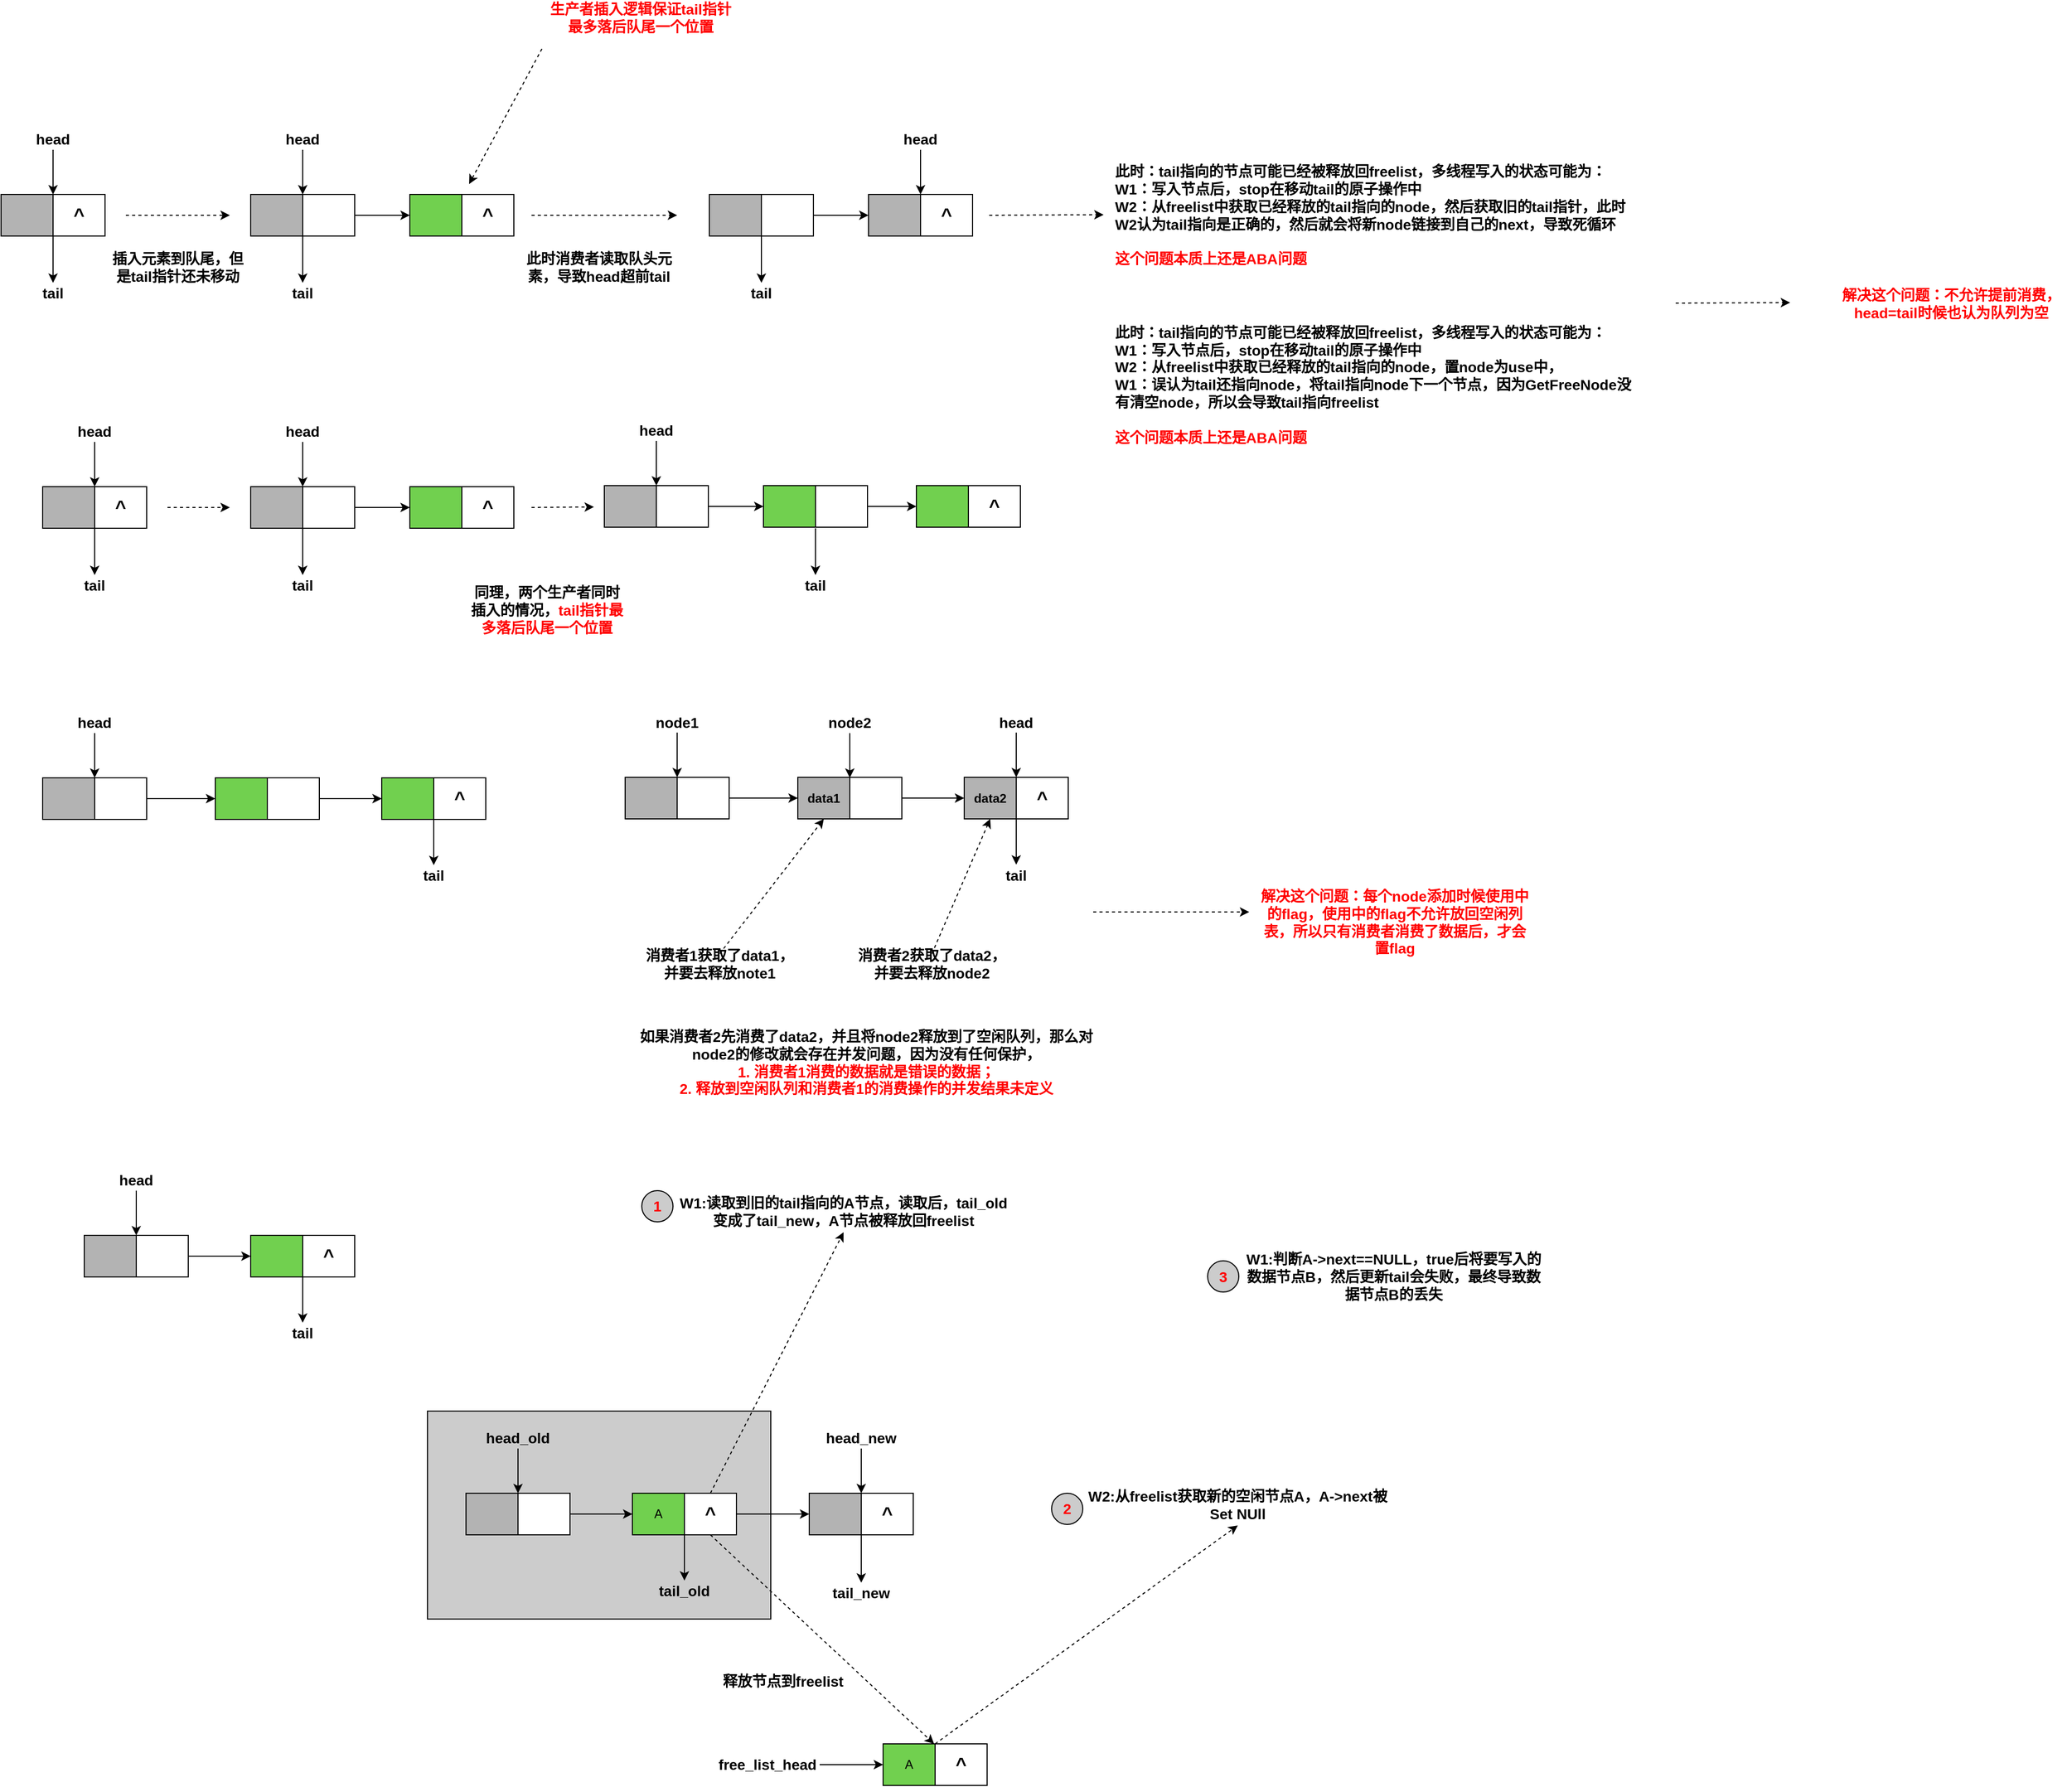 <mxfile version="14.1.1" type="github">
  <diagram id="2i-kSuf8YJ6PZaOD5piu" name="Page-1">
    <mxGraphModel dx="1186" dy="677" grid="1" gridSize="10" guides="1" tooltips="1" connect="1" arrows="1" fold="1" page="1" pageScale="1" pageWidth="827" pageHeight="1169" math="0" shadow="0">
      <root>
        <mxCell id="0" />
        <mxCell id="1" parent="0" />
        <mxCell id="8-dQ2X6_LbKBHd7kXa2N-51" value="" style="rounded=0;whiteSpace=wrap;html=1;fillColor=#CCCCCC;" vertex="1" parent="1">
          <mxGeometry x="530" y="1650" width="330" height="200" as="geometry" />
        </mxCell>
        <mxCell id="gaz1Uu5AwIauGs2SwcmH-5" value="" style="group" parent="1" vertex="1" connectable="0">
          <mxGeometry x="120" y="480" width="100" height="40" as="geometry" />
        </mxCell>
        <mxCell id="gaz1Uu5AwIauGs2SwcmH-3" value="" style="rounded=0;whiteSpace=wrap;html=1;fillColor=#B3B3B3;" parent="gaz1Uu5AwIauGs2SwcmH-5" vertex="1">
          <mxGeometry width="50" height="40" as="geometry" />
        </mxCell>
        <mxCell id="gaz1Uu5AwIauGs2SwcmH-4" value="&lt;b&gt;&lt;font style=&quot;font-size: 18px&quot;&gt;^&lt;/font&gt;&lt;/b&gt;" style="rounded=0;whiteSpace=wrap;html=1;" parent="gaz1Uu5AwIauGs2SwcmH-5" vertex="1">
          <mxGeometry x="50" width="50" height="40" as="geometry" />
        </mxCell>
        <mxCell id="gaz1Uu5AwIauGs2SwcmH-7" value="" style="endArrow=classic;html=1;entryX=0;entryY=0;entryDx=0;entryDy=0;" parent="1" source="gaz1Uu5AwIauGs2SwcmH-8" target="gaz1Uu5AwIauGs2SwcmH-4" edge="1">
          <mxGeometry width="50" height="50" relative="1" as="geometry">
            <mxPoint x="170" y="430" as="sourcePoint" />
            <mxPoint x="230" y="390" as="targetPoint" />
          </mxGeometry>
        </mxCell>
        <mxCell id="gaz1Uu5AwIauGs2SwcmH-8" value="&lt;font style=&quot;font-size: 14px&quot;&gt;&lt;b&gt;head&lt;/b&gt;&lt;/font&gt;" style="text;html=1;strokeColor=none;fillColor=none;align=center;verticalAlign=middle;whiteSpace=wrap;rounded=0;" parent="1" vertex="1">
          <mxGeometry x="150" y="417" width="40" height="20" as="geometry" />
        </mxCell>
        <mxCell id="gaz1Uu5AwIauGs2SwcmH-10" value="&lt;font style=&quot;font-size: 14px&quot;&gt;&lt;b&gt;tail&lt;/b&gt;&lt;/font&gt;" style="text;html=1;strokeColor=none;fillColor=none;align=center;verticalAlign=middle;whiteSpace=wrap;rounded=0;" parent="1" vertex="1">
          <mxGeometry x="150" y="565" width="40" height="20" as="geometry" />
        </mxCell>
        <mxCell id="gaz1Uu5AwIauGs2SwcmH-12" value="" style="endArrow=classic;html=1;exitX=1;exitY=1;exitDx=0;exitDy=0;entryX=0.5;entryY=0;entryDx=0;entryDy=0;" parent="1" source="gaz1Uu5AwIauGs2SwcmH-3" target="gaz1Uu5AwIauGs2SwcmH-10" edge="1">
          <mxGeometry width="50" height="50" relative="1" as="geometry">
            <mxPoint x="169.5" y="530" as="sourcePoint" />
            <mxPoint x="170" y="560" as="targetPoint" />
          </mxGeometry>
        </mxCell>
        <mxCell id="gaz1Uu5AwIauGs2SwcmH-13" value="" style="group" parent="1" vertex="1" connectable="0">
          <mxGeometry x="360" y="480" width="100" height="40" as="geometry" />
        </mxCell>
        <mxCell id="gaz1Uu5AwIauGs2SwcmH-14" value="" style="rounded=0;whiteSpace=wrap;html=1;fillColor=#B3B3B3;" parent="gaz1Uu5AwIauGs2SwcmH-13" vertex="1">
          <mxGeometry width="50" height="40" as="geometry" />
        </mxCell>
        <mxCell id="gaz1Uu5AwIauGs2SwcmH-15" value="" style="rounded=0;whiteSpace=wrap;html=1;" parent="gaz1Uu5AwIauGs2SwcmH-13" vertex="1">
          <mxGeometry x="50" width="50" height="40" as="geometry" />
        </mxCell>
        <mxCell id="gaz1Uu5AwIauGs2SwcmH-16" value="" style="endArrow=classic;html=1;entryX=0;entryY=0;entryDx=0;entryDy=0;" parent="1" source="gaz1Uu5AwIauGs2SwcmH-17" target="gaz1Uu5AwIauGs2SwcmH-15" edge="1">
          <mxGeometry width="50" height="50" relative="1" as="geometry">
            <mxPoint x="410" y="430" as="sourcePoint" />
            <mxPoint x="470" y="390" as="targetPoint" />
          </mxGeometry>
        </mxCell>
        <mxCell id="gaz1Uu5AwIauGs2SwcmH-17" value="&lt;font style=&quot;font-size: 14px&quot;&gt;&lt;b&gt;head&lt;/b&gt;&lt;/font&gt;" style="text;html=1;strokeColor=none;fillColor=none;align=center;verticalAlign=middle;whiteSpace=wrap;rounded=0;" parent="1" vertex="1">
          <mxGeometry x="390" y="417" width="40" height="20" as="geometry" />
        </mxCell>
        <mxCell id="gaz1Uu5AwIauGs2SwcmH-18" value="&lt;font style=&quot;font-size: 14px&quot;&gt;&lt;b&gt;tail&lt;/b&gt;&lt;/font&gt;" style="text;html=1;strokeColor=none;fillColor=none;align=center;verticalAlign=middle;whiteSpace=wrap;rounded=0;" parent="1" vertex="1">
          <mxGeometry x="390" y="565" width="40" height="20" as="geometry" />
        </mxCell>
        <mxCell id="gaz1Uu5AwIauGs2SwcmH-19" value="" style="endArrow=classic;html=1;exitX=1;exitY=1;exitDx=0;exitDy=0;entryX=0.5;entryY=0;entryDx=0;entryDy=0;" parent="1" source="gaz1Uu5AwIauGs2SwcmH-14" target="gaz1Uu5AwIauGs2SwcmH-18" edge="1">
          <mxGeometry width="50" height="50" relative="1" as="geometry">
            <mxPoint x="409.5" y="530" as="sourcePoint" />
            <mxPoint x="410" y="560" as="targetPoint" />
          </mxGeometry>
        </mxCell>
        <mxCell id="gaz1Uu5AwIauGs2SwcmH-20" value="" style="endArrow=classic;html=1;entryX=0;entryY=0.5;entryDx=0;entryDy=0;" parent="1" source="gaz1Uu5AwIauGs2SwcmH-15" target="gaz1Uu5AwIauGs2SwcmH-22" edge="1">
          <mxGeometry width="50" height="50" relative="1" as="geometry">
            <mxPoint x="530" y="527" as="sourcePoint" />
            <mxPoint x="510" y="500" as="targetPoint" />
          </mxGeometry>
        </mxCell>
        <mxCell id="gaz1Uu5AwIauGs2SwcmH-25" value="" style="group" parent="1" vertex="1" connectable="0">
          <mxGeometry x="513" y="480" width="100" height="40" as="geometry" />
        </mxCell>
        <mxCell id="gaz1Uu5AwIauGs2SwcmH-22" value="" style="rounded=0;whiteSpace=wrap;html=1;fillColor=#71D04F;" parent="gaz1Uu5AwIauGs2SwcmH-25" vertex="1">
          <mxGeometry width="50" height="40" as="geometry" />
        </mxCell>
        <mxCell id="gaz1Uu5AwIauGs2SwcmH-23" value="&lt;b&gt;&lt;font style=&quot;font-size: 18px&quot;&gt;^&lt;/font&gt;&lt;/b&gt;" style="rounded=0;whiteSpace=wrap;html=1;" parent="gaz1Uu5AwIauGs2SwcmH-25" vertex="1">
          <mxGeometry x="50" width="50" height="40" as="geometry" />
        </mxCell>
        <mxCell id="gaz1Uu5AwIauGs2SwcmH-26" value="" style="group" parent="1" vertex="1" connectable="0">
          <mxGeometry x="801" y="480" width="100" height="40" as="geometry" />
        </mxCell>
        <mxCell id="gaz1Uu5AwIauGs2SwcmH-27" value="" style="rounded=0;whiteSpace=wrap;html=1;fillColor=#B3B3B3;" parent="gaz1Uu5AwIauGs2SwcmH-26" vertex="1">
          <mxGeometry width="50" height="40" as="geometry" />
        </mxCell>
        <mxCell id="gaz1Uu5AwIauGs2SwcmH-28" value="" style="rounded=0;whiteSpace=wrap;html=1;" parent="gaz1Uu5AwIauGs2SwcmH-26" vertex="1">
          <mxGeometry x="50" width="50" height="40" as="geometry" />
        </mxCell>
        <mxCell id="gaz1Uu5AwIauGs2SwcmH-29" value="" style="endArrow=classic;html=1;entryX=1;entryY=0;entryDx=0;entryDy=0;" parent="1" source="gaz1Uu5AwIauGs2SwcmH-30" target="gaz1Uu5AwIauGs2SwcmH-35" edge="1">
          <mxGeometry width="50" height="50" relative="1" as="geometry">
            <mxPoint x="1004" y="430" as="sourcePoint" />
            <mxPoint x="1004" y="480" as="targetPoint" />
          </mxGeometry>
        </mxCell>
        <mxCell id="gaz1Uu5AwIauGs2SwcmH-30" value="&lt;font style=&quot;font-size: 14px&quot;&gt;&lt;b&gt;head&lt;/b&gt;&lt;/font&gt;" style="text;html=1;strokeColor=none;fillColor=none;align=center;verticalAlign=middle;whiteSpace=wrap;rounded=0;" parent="1" vertex="1">
          <mxGeometry x="984" y="417" width="40" height="20" as="geometry" />
        </mxCell>
        <mxCell id="gaz1Uu5AwIauGs2SwcmH-31" value="&lt;font style=&quot;font-size: 14px&quot;&gt;&lt;b&gt;tail&lt;/b&gt;&lt;/font&gt;" style="text;html=1;strokeColor=none;fillColor=none;align=center;verticalAlign=middle;whiteSpace=wrap;rounded=0;" parent="1" vertex="1">
          <mxGeometry x="831" y="565" width="40" height="20" as="geometry" />
        </mxCell>
        <mxCell id="gaz1Uu5AwIauGs2SwcmH-32" value="" style="endArrow=classic;html=1;exitX=1;exitY=1;exitDx=0;exitDy=0;entryX=0.5;entryY=0;entryDx=0;entryDy=0;" parent="1" source="gaz1Uu5AwIauGs2SwcmH-27" target="gaz1Uu5AwIauGs2SwcmH-31" edge="1">
          <mxGeometry width="50" height="50" relative="1" as="geometry">
            <mxPoint x="850.5" y="530" as="sourcePoint" />
            <mxPoint x="851" y="560" as="targetPoint" />
          </mxGeometry>
        </mxCell>
        <mxCell id="gaz1Uu5AwIauGs2SwcmH-33" value="" style="endArrow=classic;html=1;entryX=0;entryY=0.5;entryDx=0;entryDy=0;" parent="1" source="gaz1Uu5AwIauGs2SwcmH-28" target="gaz1Uu5AwIauGs2SwcmH-35" edge="1">
          <mxGeometry width="50" height="50" relative="1" as="geometry">
            <mxPoint x="971" y="527" as="sourcePoint" />
            <mxPoint x="951" y="500" as="targetPoint" />
          </mxGeometry>
        </mxCell>
        <mxCell id="gaz1Uu5AwIauGs2SwcmH-37" value="" style="group" parent="1" vertex="1" connectable="0">
          <mxGeometry x="954" y="480" width="100" height="40" as="geometry" />
        </mxCell>
        <mxCell id="gaz1Uu5AwIauGs2SwcmH-35" value="" style="rounded=0;whiteSpace=wrap;html=1;fillColor=#B3B3B3;" parent="gaz1Uu5AwIauGs2SwcmH-37" vertex="1">
          <mxGeometry width="50" height="40" as="geometry" />
        </mxCell>
        <mxCell id="gaz1Uu5AwIauGs2SwcmH-36" value="&lt;b&gt;&lt;font style=&quot;font-size: 18px&quot;&gt;^&lt;/font&gt;&lt;/b&gt;" style="rounded=0;whiteSpace=wrap;html=1;" parent="gaz1Uu5AwIauGs2SwcmH-37" vertex="1">
          <mxGeometry x="50" width="50" height="40" as="geometry" />
        </mxCell>
        <mxCell id="gaz1Uu5AwIauGs2SwcmH-45" value="" style="endArrow=classic;html=1;dashed=1;" parent="1" edge="1">
          <mxGeometry width="50" height="50" relative="1" as="geometry">
            <mxPoint x="240" y="500" as="sourcePoint" />
            <mxPoint x="340" y="500" as="targetPoint" />
          </mxGeometry>
        </mxCell>
        <mxCell id="gaz1Uu5AwIauGs2SwcmH-46" value="" style="endArrow=classic;html=1;dashed=1;" parent="1" edge="1">
          <mxGeometry width="50" height="50" relative="1" as="geometry">
            <mxPoint x="630" y="500" as="sourcePoint" />
            <mxPoint x="770" y="500" as="targetPoint" />
          </mxGeometry>
        </mxCell>
        <mxCell id="gaz1Uu5AwIauGs2SwcmH-47" value="" style="endArrow=classic;html=1;dashed=1;" parent="1" edge="1">
          <mxGeometry width="50" height="50" relative="1" as="geometry">
            <mxPoint x="1070" y="500" as="sourcePoint" />
            <mxPoint x="1180" y="499.5" as="targetPoint" />
          </mxGeometry>
        </mxCell>
        <mxCell id="gaz1Uu5AwIauGs2SwcmH-48" value="" style="group" parent="1" vertex="1" connectable="0">
          <mxGeometry x="160" y="761" width="100" height="40" as="geometry" />
        </mxCell>
        <mxCell id="gaz1Uu5AwIauGs2SwcmH-49" value="" style="rounded=0;whiteSpace=wrap;html=1;fillColor=#B3B3B3;" parent="gaz1Uu5AwIauGs2SwcmH-48" vertex="1">
          <mxGeometry width="50" height="40" as="geometry" />
        </mxCell>
        <mxCell id="gaz1Uu5AwIauGs2SwcmH-50" value="&lt;b&gt;&lt;font style=&quot;font-size: 18px&quot;&gt;^&lt;/font&gt;&lt;/b&gt;" style="rounded=0;whiteSpace=wrap;html=1;" parent="gaz1Uu5AwIauGs2SwcmH-48" vertex="1">
          <mxGeometry x="50" width="50" height="40" as="geometry" />
        </mxCell>
        <mxCell id="gaz1Uu5AwIauGs2SwcmH-51" value="" style="endArrow=classic;html=1;entryX=0;entryY=0;entryDx=0;entryDy=0;" parent="1" source="gaz1Uu5AwIauGs2SwcmH-52" target="gaz1Uu5AwIauGs2SwcmH-50" edge="1">
          <mxGeometry width="50" height="50" relative="1" as="geometry">
            <mxPoint x="210" y="711" as="sourcePoint" />
            <mxPoint x="270" y="671" as="targetPoint" />
          </mxGeometry>
        </mxCell>
        <mxCell id="gaz1Uu5AwIauGs2SwcmH-52" value="&lt;font style=&quot;font-size: 14px&quot;&gt;&lt;b&gt;head&lt;/b&gt;&lt;/font&gt;" style="text;html=1;strokeColor=none;fillColor=none;align=center;verticalAlign=middle;whiteSpace=wrap;rounded=0;" parent="1" vertex="1">
          <mxGeometry x="190" y="698" width="40" height="20" as="geometry" />
        </mxCell>
        <mxCell id="gaz1Uu5AwIauGs2SwcmH-53" value="&lt;font style=&quot;font-size: 14px&quot;&gt;&lt;b&gt;tail&lt;/b&gt;&lt;/font&gt;" style="text;html=1;strokeColor=none;fillColor=none;align=center;verticalAlign=middle;whiteSpace=wrap;rounded=0;" parent="1" vertex="1">
          <mxGeometry x="190" y="846" width="40" height="20" as="geometry" />
        </mxCell>
        <mxCell id="gaz1Uu5AwIauGs2SwcmH-54" value="" style="endArrow=classic;html=1;exitX=1;exitY=1;exitDx=0;exitDy=0;entryX=0.5;entryY=0;entryDx=0;entryDy=0;" parent="1" source="gaz1Uu5AwIauGs2SwcmH-49" target="gaz1Uu5AwIauGs2SwcmH-53" edge="1">
          <mxGeometry width="50" height="50" relative="1" as="geometry">
            <mxPoint x="209.5" y="811" as="sourcePoint" />
            <mxPoint x="210" y="841" as="targetPoint" />
          </mxGeometry>
        </mxCell>
        <mxCell id="gaz1Uu5AwIauGs2SwcmH-55" value="" style="group" parent="1" vertex="1" connectable="0">
          <mxGeometry x="360" y="761" width="100" height="40" as="geometry" />
        </mxCell>
        <mxCell id="gaz1Uu5AwIauGs2SwcmH-56" value="" style="rounded=0;whiteSpace=wrap;html=1;fillColor=#B3B3B3;" parent="gaz1Uu5AwIauGs2SwcmH-55" vertex="1">
          <mxGeometry width="50" height="40" as="geometry" />
        </mxCell>
        <mxCell id="gaz1Uu5AwIauGs2SwcmH-57" value="" style="rounded=0;whiteSpace=wrap;html=1;" parent="gaz1Uu5AwIauGs2SwcmH-55" vertex="1">
          <mxGeometry x="50" width="50" height="40" as="geometry" />
        </mxCell>
        <mxCell id="gaz1Uu5AwIauGs2SwcmH-58" value="" style="endArrow=classic;html=1;entryX=0;entryY=0;entryDx=0;entryDy=0;" parent="1" source="gaz1Uu5AwIauGs2SwcmH-59" target="gaz1Uu5AwIauGs2SwcmH-57" edge="1">
          <mxGeometry width="50" height="50" relative="1" as="geometry">
            <mxPoint x="410" y="711" as="sourcePoint" />
            <mxPoint x="470" y="671" as="targetPoint" />
          </mxGeometry>
        </mxCell>
        <mxCell id="gaz1Uu5AwIauGs2SwcmH-59" value="&lt;font style=&quot;font-size: 14px&quot;&gt;&lt;b&gt;head&lt;/b&gt;&lt;/font&gt;" style="text;html=1;strokeColor=none;fillColor=none;align=center;verticalAlign=middle;whiteSpace=wrap;rounded=0;" parent="1" vertex="1">
          <mxGeometry x="390" y="698" width="40" height="20" as="geometry" />
        </mxCell>
        <mxCell id="gaz1Uu5AwIauGs2SwcmH-60" value="&lt;font style=&quot;font-size: 14px&quot;&gt;&lt;b&gt;tail&lt;/b&gt;&lt;/font&gt;" style="text;html=1;strokeColor=none;fillColor=none;align=center;verticalAlign=middle;whiteSpace=wrap;rounded=0;" parent="1" vertex="1">
          <mxGeometry x="390" y="846" width="40" height="20" as="geometry" />
        </mxCell>
        <mxCell id="gaz1Uu5AwIauGs2SwcmH-61" value="" style="endArrow=classic;html=1;exitX=1;exitY=1;exitDx=0;exitDy=0;entryX=0.5;entryY=0;entryDx=0;entryDy=0;" parent="1" source="gaz1Uu5AwIauGs2SwcmH-56" target="gaz1Uu5AwIauGs2SwcmH-60" edge="1">
          <mxGeometry width="50" height="50" relative="1" as="geometry">
            <mxPoint x="409.5" y="811" as="sourcePoint" />
            <mxPoint x="410" y="841" as="targetPoint" />
          </mxGeometry>
        </mxCell>
        <mxCell id="gaz1Uu5AwIauGs2SwcmH-62" value="" style="endArrow=classic;html=1;entryX=0;entryY=0.5;entryDx=0;entryDy=0;" parent="1" source="gaz1Uu5AwIauGs2SwcmH-57" target="gaz1Uu5AwIauGs2SwcmH-64" edge="1">
          <mxGeometry width="50" height="50" relative="1" as="geometry">
            <mxPoint x="530" y="808" as="sourcePoint" />
            <mxPoint x="510" y="781" as="targetPoint" />
          </mxGeometry>
        </mxCell>
        <mxCell id="gaz1Uu5AwIauGs2SwcmH-63" value="" style="group" parent="1" vertex="1" connectable="0">
          <mxGeometry x="513" y="761" width="100" height="40" as="geometry" />
        </mxCell>
        <mxCell id="gaz1Uu5AwIauGs2SwcmH-64" value="" style="rounded=0;whiteSpace=wrap;html=1;fillColor=#71D04F;" parent="gaz1Uu5AwIauGs2SwcmH-63" vertex="1">
          <mxGeometry width="50" height="40" as="geometry" />
        </mxCell>
        <mxCell id="gaz1Uu5AwIauGs2SwcmH-65" value="&lt;b&gt;&lt;font style=&quot;font-size: 18px&quot;&gt;^&lt;/font&gt;&lt;/b&gt;" style="rounded=0;whiteSpace=wrap;html=1;" parent="gaz1Uu5AwIauGs2SwcmH-63" vertex="1">
          <mxGeometry x="50" width="50" height="40" as="geometry" />
        </mxCell>
        <mxCell id="gaz1Uu5AwIauGs2SwcmH-84" value="" style="endArrow=classic;html=1;dashed=1;" parent="1" edge="1">
          <mxGeometry width="50" height="50" relative="1" as="geometry">
            <mxPoint x="280" y="781" as="sourcePoint" />
            <mxPoint x="340" y="781" as="targetPoint" />
          </mxGeometry>
        </mxCell>
        <mxCell id="gaz1Uu5AwIauGs2SwcmH-85" value="" style="endArrow=classic;html=1;dashed=1;" parent="1" edge="1">
          <mxGeometry width="50" height="50" relative="1" as="geometry">
            <mxPoint x="630" y="781" as="sourcePoint" />
            <mxPoint x="690" y="780.5" as="targetPoint" />
          </mxGeometry>
        </mxCell>
        <mxCell id="gaz1Uu5AwIauGs2SwcmH-87" value="" style="group" parent="1" vertex="1" connectable="0">
          <mxGeometry x="700" y="760" width="100" height="40" as="geometry" />
        </mxCell>
        <mxCell id="gaz1Uu5AwIauGs2SwcmH-88" value="" style="rounded=0;whiteSpace=wrap;html=1;fillColor=#B3B3B3;" parent="gaz1Uu5AwIauGs2SwcmH-87" vertex="1">
          <mxGeometry width="50" height="40" as="geometry" />
        </mxCell>
        <mxCell id="gaz1Uu5AwIauGs2SwcmH-89" value="" style="rounded=0;whiteSpace=wrap;html=1;" parent="gaz1Uu5AwIauGs2SwcmH-87" vertex="1">
          <mxGeometry x="50" width="50" height="40" as="geometry" />
        </mxCell>
        <mxCell id="gaz1Uu5AwIauGs2SwcmH-90" value="" style="endArrow=classic;html=1;entryX=0;entryY=0;entryDx=0;entryDy=0;" parent="1" source="gaz1Uu5AwIauGs2SwcmH-91" target="gaz1Uu5AwIauGs2SwcmH-89" edge="1">
          <mxGeometry width="50" height="50" relative="1" as="geometry">
            <mxPoint x="750" y="710" as="sourcePoint" />
            <mxPoint x="810" y="670" as="targetPoint" />
          </mxGeometry>
        </mxCell>
        <mxCell id="gaz1Uu5AwIauGs2SwcmH-91" value="&lt;font style=&quot;font-size: 14px&quot;&gt;&lt;b&gt;head&lt;/b&gt;&lt;/font&gt;" style="text;html=1;strokeColor=none;fillColor=none;align=center;verticalAlign=middle;whiteSpace=wrap;rounded=0;" parent="1" vertex="1">
          <mxGeometry x="730" y="697" width="40" height="20" as="geometry" />
        </mxCell>
        <mxCell id="gaz1Uu5AwIauGs2SwcmH-92" value="&lt;font style=&quot;font-size: 14px&quot;&gt;&lt;b&gt;tail&lt;/b&gt;&lt;/font&gt;" style="text;html=1;strokeColor=none;fillColor=none;align=center;verticalAlign=middle;whiteSpace=wrap;rounded=0;" parent="1" vertex="1">
          <mxGeometry x="883" y="846" width="40" height="20" as="geometry" />
        </mxCell>
        <mxCell id="gaz1Uu5AwIauGs2SwcmH-93" value="" style="endArrow=classic;html=1;exitX=1;exitY=1;exitDx=0;exitDy=0;entryX=0.5;entryY=0;entryDx=0;entryDy=0;" parent="1" target="gaz1Uu5AwIauGs2SwcmH-92" edge="1">
          <mxGeometry width="50" height="50" relative="1" as="geometry">
            <mxPoint x="903" y="801" as="sourcePoint" />
            <mxPoint x="903" y="841" as="targetPoint" />
          </mxGeometry>
        </mxCell>
        <mxCell id="gaz1Uu5AwIauGs2SwcmH-94" value="" style="endArrow=classic;html=1;entryX=0;entryY=0.5;entryDx=0;entryDy=0;" parent="1" source="gaz1Uu5AwIauGs2SwcmH-89" target="gaz1Uu5AwIauGs2SwcmH-96" edge="1">
          <mxGeometry width="50" height="50" relative="1" as="geometry">
            <mxPoint x="870" y="807" as="sourcePoint" />
            <mxPoint x="850" y="780" as="targetPoint" />
          </mxGeometry>
        </mxCell>
        <mxCell id="gaz1Uu5AwIauGs2SwcmH-95" value="" style="group" parent="1" vertex="1" connectable="0">
          <mxGeometry x="853" y="760" width="100" height="40" as="geometry" />
        </mxCell>
        <mxCell id="gaz1Uu5AwIauGs2SwcmH-96" value="" style="rounded=0;whiteSpace=wrap;html=1;fillColor=#71D04F;" parent="gaz1Uu5AwIauGs2SwcmH-95" vertex="1">
          <mxGeometry width="50" height="40" as="geometry" />
        </mxCell>
        <mxCell id="gaz1Uu5AwIauGs2SwcmH-97" value="" style="rounded=0;whiteSpace=wrap;html=1;" parent="gaz1Uu5AwIauGs2SwcmH-95" vertex="1">
          <mxGeometry x="50" width="50" height="40" as="geometry" />
        </mxCell>
        <mxCell id="gaz1Uu5AwIauGs2SwcmH-98" value="" style="group" parent="1" vertex="1" connectable="0">
          <mxGeometry x="1000" y="760" width="100" height="40" as="geometry" />
        </mxCell>
        <mxCell id="gaz1Uu5AwIauGs2SwcmH-99" value="" style="rounded=0;whiteSpace=wrap;html=1;fillColor=#71D04F;" parent="gaz1Uu5AwIauGs2SwcmH-98" vertex="1">
          <mxGeometry width="50" height="40" as="geometry" />
        </mxCell>
        <mxCell id="gaz1Uu5AwIauGs2SwcmH-100" value="&lt;b&gt;&lt;font style=&quot;font-size: 18px&quot;&gt;^&lt;/font&gt;&lt;/b&gt;" style="rounded=0;whiteSpace=wrap;html=1;" parent="gaz1Uu5AwIauGs2SwcmH-98" vertex="1">
          <mxGeometry x="50" width="50" height="40" as="geometry" />
        </mxCell>
        <mxCell id="gaz1Uu5AwIauGs2SwcmH-101" value="" style="endArrow=classic;html=1;entryX=0;entryY=0.5;entryDx=0;entryDy=0;exitX=1;exitY=0.5;exitDx=0;exitDy=0;" parent="1" source="gaz1Uu5AwIauGs2SwcmH-97" target="gaz1Uu5AwIauGs2SwcmH-99" edge="1">
          <mxGeometry width="50" height="50" relative="1" as="geometry">
            <mxPoint x="970" y="830" as="sourcePoint" />
            <mxPoint x="1023" y="830" as="targetPoint" />
          </mxGeometry>
        </mxCell>
        <mxCell id="gaz1Uu5AwIauGs2SwcmH-102" value="&lt;font style=&quot;font-size: 14px&quot;&gt;&lt;b&gt;插入元素到队尾，但是tail指针还未移动&lt;/b&gt;&lt;/font&gt;" style="text;html=1;strokeColor=none;fillColor=none;align=center;verticalAlign=middle;whiteSpace=wrap;rounded=0;" parent="1" vertex="1">
          <mxGeometry x="220" y="540" width="140" height="20" as="geometry" />
        </mxCell>
        <mxCell id="gaz1Uu5AwIauGs2SwcmH-103" value="&lt;font style=&quot;font-size: 14px&quot;&gt;&lt;b&gt;此时消费者读取队头元素，导致head超前tail&lt;/b&gt;&lt;/font&gt;" style="text;html=1;strokeColor=none;fillColor=none;align=center;verticalAlign=middle;whiteSpace=wrap;rounded=0;" parent="1" vertex="1">
          <mxGeometry x="620" y="540" width="150" height="20" as="geometry" />
        </mxCell>
        <mxCell id="gaz1Uu5AwIauGs2SwcmH-105" value="" style="endArrow=classic;html=1;dashed=1;" parent="1" edge="1">
          <mxGeometry width="50" height="50" relative="1" as="geometry">
            <mxPoint x="640" y="340" as="sourcePoint" />
            <mxPoint x="570" y="470" as="targetPoint" />
          </mxGeometry>
        </mxCell>
        <mxCell id="gaz1Uu5AwIauGs2SwcmH-106" value="&lt;font style=&quot;font-size: 14px&quot; color=&quot;#ff0000&quot;&gt;&lt;b&gt;生产者插入逻辑保证tail指针最多落后队尾一个位置&lt;/b&gt;&lt;/font&gt;" style="text;html=1;strokeColor=none;fillColor=none;align=center;verticalAlign=middle;whiteSpace=wrap;rounded=0;" parent="1" vertex="1">
          <mxGeometry x="640" y="300" width="190" height="20" as="geometry" />
        </mxCell>
        <mxCell id="gaz1Uu5AwIauGs2SwcmH-107" value="&lt;span style=&quot;font-size: 14px&quot;&gt;&lt;b&gt;同理，两个生产者同时插入的情况，&lt;/b&gt;&lt;/span&gt;&lt;b style=&quot;color: rgb(255 , 0 , 0) ; font-size: 14px&quot;&gt;tail指针最多落后队尾一个位置&lt;/b&gt;" style="text;html=1;strokeColor=none;fillColor=none;align=center;verticalAlign=middle;whiteSpace=wrap;rounded=0;" parent="1" vertex="1">
          <mxGeometry x="570" y="870" width="150" height="20" as="geometry" />
        </mxCell>
        <mxCell id="gaz1Uu5AwIauGs2SwcmH-111" value="" style="endArrow=classic;html=1;entryX=1;entryY=0;entryDx=0;entryDy=0;" parent="1" source="gaz1Uu5AwIauGs2SwcmH-112" target="gaz1Uu5AwIauGs2SwcmH-117" edge="1">
          <mxGeometry width="50" height="50" relative="1" as="geometry">
            <mxPoint x="210" y="991" as="sourcePoint" />
            <mxPoint x="210" y="1041" as="targetPoint" />
          </mxGeometry>
        </mxCell>
        <mxCell id="gaz1Uu5AwIauGs2SwcmH-112" value="&lt;font style=&quot;font-size: 14px&quot;&gt;&lt;b&gt;head&lt;/b&gt;&lt;/font&gt;" style="text;html=1;strokeColor=none;fillColor=none;align=center;verticalAlign=middle;whiteSpace=wrap;rounded=0;" parent="1" vertex="1">
          <mxGeometry x="190" y="978" width="40" height="20" as="geometry" />
        </mxCell>
        <mxCell id="gaz1Uu5AwIauGs2SwcmH-113" value="&lt;font style=&quot;font-size: 14px&quot;&gt;&lt;b&gt;tail&lt;/b&gt;&lt;/font&gt;" style="text;html=1;strokeColor=none;fillColor=none;align=center;verticalAlign=middle;whiteSpace=wrap;rounded=0;" parent="1" vertex="1">
          <mxGeometry x="516" y="1125" width="40" height="20" as="geometry" />
        </mxCell>
        <mxCell id="gaz1Uu5AwIauGs2SwcmH-114" value="" style="endArrow=classic;html=1;exitX=0;exitY=1;exitDx=0;exitDy=0;entryX=0.5;entryY=0;entryDx=0;entryDy=0;" parent="1" source="gaz1Uu5AwIauGs2SwcmH-121" target="gaz1Uu5AwIauGs2SwcmH-113" edge="1">
          <mxGeometry width="50" height="50" relative="1" as="geometry">
            <mxPoint x="536" y="1080" as="sourcePoint" />
            <mxPoint x="536" y="1120" as="targetPoint" />
          </mxGeometry>
        </mxCell>
        <mxCell id="gaz1Uu5AwIauGs2SwcmH-116" value="" style="group" parent="1" vertex="1" connectable="0">
          <mxGeometry x="160" y="1041" width="100" height="40" as="geometry" />
        </mxCell>
        <mxCell id="gaz1Uu5AwIauGs2SwcmH-117" value="" style="rounded=0;whiteSpace=wrap;html=1;fillColor=#B3B3B3;" parent="gaz1Uu5AwIauGs2SwcmH-116" vertex="1">
          <mxGeometry width="50" height="40" as="geometry" />
        </mxCell>
        <mxCell id="gaz1Uu5AwIauGs2SwcmH-118" value="" style="rounded=0;whiteSpace=wrap;html=1;" parent="gaz1Uu5AwIauGs2SwcmH-116" vertex="1">
          <mxGeometry x="50" width="50" height="40" as="geometry" />
        </mxCell>
        <mxCell id="gaz1Uu5AwIauGs2SwcmH-119" value="" style="group" parent="1" vertex="1" connectable="0">
          <mxGeometry x="486" y="1041" width="100" height="40" as="geometry" />
        </mxCell>
        <mxCell id="gaz1Uu5AwIauGs2SwcmH-120" value="" style="rounded=0;whiteSpace=wrap;html=1;fillColor=#71D04F;" parent="gaz1Uu5AwIauGs2SwcmH-119" vertex="1">
          <mxGeometry width="50" height="40" as="geometry" />
        </mxCell>
        <mxCell id="gaz1Uu5AwIauGs2SwcmH-121" value="&lt;b&gt;&lt;font style=&quot;font-size: 18px&quot;&gt;^&lt;/font&gt;&lt;/b&gt;" style="rounded=0;whiteSpace=wrap;html=1;" parent="gaz1Uu5AwIauGs2SwcmH-119" vertex="1">
          <mxGeometry x="50" width="50" height="40" as="geometry" />
        </mxCell>
        <mxCell id="gaz1Uu5AwIauGs2SwcmH-124" value="" style="group" parent="1" vertex="1" connectable="0">
          <mxGeometry x="326" y="1041" width="100" height="40" as="geometry" />
        </mxCell>
        <mxCell id="gaz1Uu5AwIauGs2SwcmH-125" value="" style="rounded=0;whiteSpace=wrap;html=1;fillColor=#71D04F;" parent="gaz1Uu5AwIauGs2SwcmH-124" vertex="1">
          <mxGeometry width="50" height="40" as="geometry" />
        </mxCell>
        <mxCell id="gaz1Uu5AwIauGs2SwcmH-126" value="" style="rounded=0;whiteSpace=wrap;html=1;" parent="gaz1Uu5AwIauGs2SwcmH-124" vertex="1">
          <mxGeometry x="50" width="50" height="40" as="geometry" />
        </mxCell>
        <mxCell id="gaz1Uu5AwIauGs2SwcmH-128" value="" style="endArrow=classic;html=1;entryX=0;entryY=0.5;entryDx=0;entryDy=0;exitX=1;exitY=0.5;exitDx=0;exitDy=0;" parent="1" source="gaz1Uu5AwIauGs2SwcmH-118" target="gaz1Uu5AwIauGs2SwcmH-125" edge="1">
          <mxGeometry width="50" height="50" relative="1" as="geometry">
            <mxPoint x="266" y="1060.5" as="sourcePoint" />
            <mxPoint x="319" y="1060.5" as="targetPoint" />
          </mxGeometry>
        </mxCell>
        <mxCell id="gaz1Uu5AwIauGs2SwcmH-129" value="" style="endArrow=classic;html=1;entryX=0;entryY=0.5;entryDx=0;entryDy=0;exitX=1;exitY=0.5;exitDx=0;exitDy=0;" parent="1" source="gaz1Uu5AwIauGs2SwcmH-126" target="gaz1Uu5AwIauGs2SwcmH-120" edge="1">
          <mxGeometry width="50" height="50" relative="1" as="geometry">
            <mxPoint x="426" y="1060.5" as="sourcePoint" />
            <mxPoint x="492" y="1060.5" as="targetPoint" />
          </mxGeometry>
        </mxCell>
        <mxCell id="gaz1Uu5AwIauGs2SwcmH-130" value="" style="endArrow=classic;html=1;entryX=1;entryY=0;entryDx=0;entryDy=0;" parent="1" source="gaz1Uu5AwIauGs2SwcmH-131" target="gaz1Uu5AwIauGs2SwcmH-135" edge="1">
          <mxGeometry width="50" height="50" relative="1" as="geometry">
            <mxPoint x="770" y="990.5" as="sourcePoint" />
            <mxPoint x="770" y="1040.5" as="targetPoint" />
          </mxGeometry>
        </mxCell>
        <mxCell id="gaz1Uu5AwIauGs2SwcmH-131" value="&lt;font style=&quot;font-size: 14px&quot;&gt;&lt;b&gt;node1&lt;/b&gt;&lt;/font&gt;" style="text;html=1;strokeColor=none;fillColor=none;align=center;verticalAlign=middle;whiteSpace=wrap;rounded=0;" parent="1" vertex="1">
          <mxGeometry x="750" y="977.5" width="40" height="20" as="geometry" />
        </mxCell>
        <mxCell id="gaz1Uu5AwIauGs2SwcmH-132" value="&lt;font style=&quot;font-size: 14px&quot;&gt;&lt;b&gt;tail&lt;/b&gt;&lt;/font&gt;" style="text;html=1;strokeColor=none;fillColor=none;align=center;verticalAlign=middle;whiteSpace=wrap;rounded=0;" parent="1" vertex="1">
          <mxGeometry x="1076" y="1124.5" width="40" height="20" as="geometry" />
        </mxCell>
        <mxCell id="gaz1Uu5AwIauGs2SwcmH-133" value="" style="endArrow=classic;html=1;exitX=0;exitY=1;exitDx=0;exitDy=0;entryX=0.5;entryY=0;entryDx=0;entryDy=0;" parent="1" source="gaz1Uu5AwIauGs2SwcmH-139" target="gaz1Uu5AwIauGs2SwcmH-132" edge="1">
          <mxGeometry width="50" height="50" relative="1" as="geometry">
            <mxPoint x="1096" y="1079.5" as="sourcePoint" />
            <mxPoint x="1096" y="1119.5" as="targetPoint" />
          </mxGeometry>
        </mxCell>
        <mxCell id="gaz1Uu5AwIauGs2SwcmH-134" value="" style="group" parent="1" vertex="1" connectable="0">
          <mxGeometry x="720" y="1040.5" width="100" height="40" as="geometry" />
        </mxCell>
        <mxCell id="gaz1Uu5AwIauGs2SwcmH-135" value="" style="rounded=0;whiteSpace=wrap;html=1;fillColor=#B3B3B3;" parent="gaz1Uu5AwIauGs2SwcmH-134" vertex="1">
          <mxGeometry width="50" height="40" as="geometry" />
        </mxCell>
        <mxCell id="gaz1Uu5AwIauGs2SwcmH-136" value="" style="rounded=0;whiteSpace=wrap;html=1;" parent="gaz1Uu5AwIauGs2SwcmH-134" vertex="1">
          <mxGeometry x="50" width="50" height="40" as="geometry" />
        </mxCell>
        <mxCell id="gaz1Uu5AwIauGs2SwcmH-137" value="" style="group" parent="1" vertex="1" connectable="0">
          <mxGeometry x="1046" y="1040.5" width="100" height="40" as="geometry" />
        </mxCell>
        <mxCell id="gaz1Uu5AwIauGs2SwcmH-138" value="&lt;b&gt;data2&lt;/b&gt;" style="rounded=0;whiteSpace=wrap;html=1;fillColor=#B3B3B3;" parent="gaz1Uu5AwIauGs2SwcmH-137" vertex="1">
          <mxGeometry width="50" height="40" as="geometry" />
        </mxCell>
        <mxCell id="gaz1Uu5AwIauGs2SwcmH-139" value="&lt;b&gt;&lt;font style=&quot;font-size: 18px&quot;&gt;^&lt;/font&gt;&lt;/b&gt;" style="rounded=0;whiteSpace=wrap;html=1;" parent="gaz1Uu5AwIauGs2SwcmH-137" vertex="1">
          <mxGeometry x="50" width="50" height="40" as="geometry" />
        </mxCell>
        <mxCell id="gaz1Uu5AwIauGs2SwcmH-140" value="" style="group" parent="1" vertex="1" connectable="0">
          <mxGeometry x="886" y="1040.5" width="100" height="40" as="geometry" />
        </mxCell>
        <mxCell id="gaz1Uu5AwIauGs2SwcmH-141" value="&lt;b&gt;data1&lt;/b&gt;" style="rounded=0;whiteSpace=wrap;html=1;fillColor=#B3B3B3;" parent="gaz1Uu5AwIauGs2SwcmH-140" vertex="1">
          <mxGeometry width="50" height="40" as="geometry" />
        </mxCell>
        <mxCell id="gaz1Uu5AwIauGs2SwcmH-142" value="" style="rounded=0;whiteSpace=wrap;html=1;" parent="gaz1Uu5AwIauGs2SwcmH-140" vertex="1">
          <mxGeometry x="50" width="50" height="40" as="geometry" />
        </mxCell>
        <mxCell id="gaz1Uu5AwIauGs2SwcmH-143" value="" style="endArrow=classic;html=1;entryX=0;entryY=0.5;entryDx=0;entryDy=0;exitX=1;exitY=0.5;exitDx=0;exitDy=0;" parent="1" source="gaz1Uu5AwIauGs2SwcmH-136" target="gaz1Uu5AwIauGs2SwcmH-141" edge="1">
          <mxGeometry width="50" height="50" relative="1" as="geometry">
            <mxPoint x="826" y="1060" as="sourcePoint" />
            <mxPoint x="879" y="1060" as="targetPoint" />
          </mxGeometry>
        </mxCell>
        <mxCell id="gaz1Uu5AwIauGs2SwcmH-144" value="" style="endArrow=classic;html=1;entryX=0;entryY=0.5;entryDx=0;entryDy=0;exitX=1;exitY=0.5;exitDx=0;exitDy=0;" parent="1" source="gaz1Uu5AwIauGs2SwcmH-142" target="gaz1Uu5AwIauGs2SwcmH-138" edge="1">
          <mxGeometry width="50" height="50" relative="1" as="geometry">
            <mxPoint x="986" y="1060" as="sourcePoint" />
            <mxPoint x="1052" y="1060" as="targetPoint" />
          </mxGeometry>
        </mxCell>
        <mxCell id="gaz1Uu5AwIauGs2SwcmH-145" value="" style="endArrow=classic;html=1;entryX=1;entryY=0;entryDx=0;entryDy=0;" parent="1" source="gaz1Uu5AwIauGs2SwcmH-146" edge="1">
          <mxGeometry width="50" height="50" relative="1" as="geometry">
            <mxPoint x="936" y="991" as="sourcePoint" />
            <mxPoint x="936" y="1041" as="targetPoint" />
          </mxGeometry>
        </mxCell>
        <mxCell id="gaz1Uu5AwIauGs2SwcmH-146" value="&lt;font style=&quot;font-size: 14px&quot;&gt;&lt;b&gt;node2&lt;/b&gt;&lt;/font&gt;" style="text;html=1;strokeColor=none;fillColor=none;align=center;verticalAlign=middle;whiteSpace=wrap;rounded=0;" parent="1" vertex="1">
          <mxGeometry x="916" y="978" width="40" height="20" as="geometry" />
        </mxCell>
        <mxCell id="gaz1Uu5AwIauGs2SwcmH-149" value="" style="endArrow=classic;html=1;entryX=1;entryY=0;entryDx=0;entryDy=0;" parent="1" source="gaz1Uu5AwIauGs2SwcmH-150" edge="1">
          <mxGeometry width="50" height="50" relative="1" as="geometry">
            <mxPoint x="1096" y="990.5" as="sourcePoint" />
            <mxPoint x="1096" y="1040.5" as="targetPoint" />
          </mxGeometry>
        </mxCell>
        <mxCell id="gaz1Uu5AwIauGs2SwcmH-150" value="&lt;font style=&quot;font-size: 14px&quot;&gt;&lt;b&gt;head&lt;/b&gt;&lt;/font&gt;" style="text;html=1;strokeColor=none;fillColor=none;align=center;verticalAlign=middle;whiteSpace=wrap;rounded=0;" parent="1" vertex="1">
          <mxGeometry x="1076" y="977.5" width="40" height="20" as="geometry" />
        </mxCell>
        <mxCell id="gaz1Uu5AwIauGs2SwcmH-151" value="&lt;span style=&quot;font-size: 14px&quot;&gt;&lt;b&gt;消费者1获取了data1，并要去释放note1&lt;/b&gt;&lt;/span&gt;" style="text;html=1;strokeColor=none;fillColor=none;align=center;verticalAlign=middle;whiteSpace=wrap;rounded=0;" parent="1" vertex="1">
          <mxGeometry x="736" y="1210" width="150" height="20" as="geometry" />
        </mxCell>
        <mxCell id="gaz1Uu5AwIauGs2SwcmH-152" value="&lt;span style=&quot;font-size: 14px&quot;&gt;&lt;b&gt;消费者2获取了data2，并要去释放node2&lt;/b&gt;&lt;/span&gt;" style="text;html=1;strokeColor=none;fillColor=none;align=center;verticalAlign=middle;whiteSpace=wrap;rounded=0;" parent="1" vertex="1">
          <mxGeometry x="940" y="1210" width="150" height="20" as="geometry" />
        </mxCell>
        <mxCell id="gaz1Uu5AwIauGs2SwcmH-154" value="" style="endArrow=classic;html=1;dashed=1;entryX=0.5;entryY=1;entryDx=0;entryDy=0;exitX=0.5;exitY=0;exitDx=0;exitDy=0;" parent="1" source="gaz1Uu5AwIauGs2SwcmH-151" target="gaz1Uu5AwIauGs2SwcmH-141" edge="1">
          <mxGeometry width="50" height="50" relative="1" as="geometry">
            <mxPoint x="850" y="1180" as="sourcePoint" />
            <mxPoint x="1320" y="1180" as="targetPoint" />
          </mxGeometry>
        </mxCell>
        <mxCell id="gaz1Uu5AwIauGs2SwcmH-155" value="" style="endArrow=classic;html=1;dashed=1;entryX=0.5;entryY=1;entryDx=0;entryDy=0;exitX=0.5;exitY=0;exitDx=0;exitDy=0;" parent="1" source="gaz1Uu5AwIauGs2SwcmH-152" target="gaz1Uu5AwIauGs2SwcmH-138" edge="1">
          <mxGeometry width="50" height="50" relative="1" as="geometry">
            <mxPoint x="1080" y="1180" as="sourcePoint" />
            <mxPoint x="1046" y="1089.5" as="targetPoint" />
          </mxGeometry>
        </mxCell>
        <mxCell id="gaz1Uu5AwIauGs2SwcmH-156" style="edgeStyle=orthogonalEdgeStyle;rounded=0;orthogonalLoop=1;jettySize=auto;html=1;exitX=0.5;exitY=1;exitDx=0;exitDy=0;dashed=1;" parent="1" source="gaz1Uu5AwIauGs2SwcmH-151" target="gaz1Uu5AwIauGs2SwcmH-151" edge="1">
          <mxGeometry relative="1" as="geometry" />
        </mxCell>
        <mxCell id="gaz1Uu5AwIauGs2SwcmH-157" value="&lt;span style=&quot;font-size: 14px&quot;&gt;&lt;b&gt;如果消费者2先消费了data2，并且将node2释放到了空闲队列，那么对node2的修改就会存在并发问题，因为没有任何保护，&lt;br&gt;&lt;font color=&quot;#ff0000&quot;&gt;1. 消费者1消费的数据就是错误的数据；&lt;br&gt;2. 释放到空闲队列和消费者1的消费操作的并发结果未定义&lt;/font&gt;&lt;br&gt;&lt;/b&gt;&lt;/span&gt;" style="text;html=1;strokeColor=none;fillColor=none;align=center;verticalAlign=middle;whiteSpace=wrap;rounded=0;" parent="1" vertex="1">
          <mxGeometry x="730" y="1270" width="444" height="90" as="geometry" />
        </mxCell>
        <mxCell id="evAg2mKujsgtPa_T0E3i-1" value="" style="endArrow=classic;html=1;dashed=1;" parent="1" edge="1">
          <mxGeometry width="50" height="50" relative="1" as="geometry">
            <mxPoint x="1170" y="1170" as="sourcePoint" />
            <mxPoint x="1320" y="1170" as="targetPoint" />
          </mxGeometry>
        </mxCell>
        <mxCell id="evAg2mKujsgtPa_T0E3i-2" value="&lt;span style=&quot;font-size: 14px&quot;&gt;&lt;b&gt;&lt;font color=&quot;#ff0000&quot;&gt;解决这个问题：每个node添加时候使用中的flag，使用中的flag不允许放回空闲列表，所以只有消费者消费了数据后，才会置flag&lt;/font&gt;&lt;/b&gt;&lt;/span&gt;" style="text;html=1;strokeColor=none;fillColor=none;align=center;verticalAlign=middle;whiteSpace=wrap;rounded=0;" parent="1" vertex="1">
          <mxGeometry x="1330" y="1125" width="260" height="110" as="geometry" />
        </mxCell>
        <mxCell id="evAg2mKujsgtPa_T0E3i-3" value="&lt;div style=&quot;text-align: left&quot;&gt;&lt;b style=&quot;font-size: 14px&quot;&gt;此时：tail指向的节点可能已经被释放回freelist，多线程写入的状态可能为：&lt;/b&gt;&lt;/div&gt;&lt;span style=&quot;font-size: 14px&quot;&gt;&lt;div style=&quot;text-align: left&quot;&gt;&lt;b&gt;W1：写入节点后，stop在移动tail的原子操作中&lt;/b&gt;&lt;/div&gt;&lt;div style=&quot;font-weight: bold ; text-align: left&quot;&gt;&lt;b&gt;W2：从freelist中获取已经释放的tail指向的node，然后获取旧的tail指针，此时W2认为tail指向是正确的，然后就会将新node链接到自己的next，导致死循环&lt;br&gt;&lt;br&gt;&lt;/b&gt;&lt;/div&gt;&lt;div style=&quot;text-align: left&quot;&gt;&lt;b&gt;&lt;font color=&quot;#ff0000&quot;&gt;这个问题本质上还是ABA问题&lt;/font&gt;&lt;/b&gt;&lt;/div&gt;&lt;/span&gt;" style="text;html=1;strokeColor=none;fillColor=none;align=center;verticalAlign=middle;whiteSpace=wrap;rounded=0;" parent="1" vertex="1">
          <mxGeometry x="1190" y="445" width="500" height="110" as="geometry" />
        </mxCell>
        <mxCell id="evAg2mKujsgtPa_T0E3i-4" value="" style="endArrow=classic;html=1;dashed=1;" parent="1" edge="1">
          <mxGeometry width="50" height="50" relative="1" as="geometry">
            <mxPoint x="1730" y="584.5" as="sourcePoint" />
            <mxPoint x="1840" y="584" as="targetPoint" />
          </mxGeometry>
        </mxCell>
        <mxCell id="evAg2mKujsgtPa_T0E3i-5" value="&lt;span style=&quot;font-size: 14px&quot;&gt;&lt;b&gt;&lt;font color=&quot;#ff0000&quot;&gt;解决这个问题：不允许提前消费，head=tail时候也认为队列为空&lt;/font&gt;&lt;/b&gt;&lt;/span&gt;" style="text;html=1;strokeColor=none;fillColor=none;align=center;verticalAlign=middle;whiteSpace=wrap;rounded=0;" parent="1" vertex="1">
          <mxGeometry x="1880" y="530" width="230" height="110" as="geometry" />
        </mxCell>
        <mxCell id="evAg2mKujsgtPa_T0E3i-6" value="&lt;div style=&quot;text-align: left&quot;&gt;&lt;b style=&quot;font-size: 14px&quot;&gt;此时：tail指向的节点可能已经被释放回freelist，多线程写入的状态可能为：&lt;/b&gt;&lt;/div&gt;&lt;span style=&quot;font-size: 14px&quot;&gt;&lt;div style=&quot;text-align: left&quot;&gt;&lt;b&gt;W1：写入节点后，stop在移动tail的原子操作中&lt;/b&gt;&lt;/div&gt;&lt;div style=&quot;font-weight: bold ; text-align: left&quot;&gt;&lt;b&gt;W2：从freelist中获取已经释放的tail指向的node，置node为use中，&lt;br&gt;W1：误认为tail还指向node，将tail指向node下一个节点，因为GetFreeNode没有清空node，所以会导致tail指向freelist&lt;br&gt;&lt;br&gt;&lt;/b&gt;&lt;/div&gt;&lt;div style=&quot;text-align: left&quot;&gt;&lt;b&gt;&lt;font color=&quot;#ff0000&quot;&gt;这个问题本质上还是ABA问题&lt;/font&gt;&lt;/b&gt;&lt;/div&gt;&lt;/span&gt;" style="text;html=1;strokeColor=none;fillColor=none;align=center;verticalAlign=middle;whiteSpace=wrap;rounded=0;" parent="1" vertex="1">
          <mxGeometry x="1190" y="608" width="500" height="110" as="geometry" />
        </mxCell>
        <mxCell id="8-dQ2X6_LbKBHd7kXa2N-17" value="" style="endArrow=classic;html=1;entryX=1;entryY=0;entryDx=0;entryDy=0;" edge="1" parent="1" source="8-dQ2X6_LbKBHd7kXa2N-18">
          <mxGeometry width="50" height="50" relative="1" as="geometry">
            <mxPoint x="250" y="1431" as="sourcePoint" />
            <mxPoint x="250" y="1481" as="targetPoint" />
          </mxGeometry>
        </mxCell>
        <mxCell id="8-dQ2X6_LbKBHd7kXa2N-18" value="&lt;font style=&quot;font-size: 14px&quot;&gt;&lt;b&gt;head&lt;/b&gt;&lt;/font&gt;" style="text;html=1;strokeColor=none;fillColor=none;align=center;verticalAlign=middle;whiteSpace=wrap;rounded=0;" vertex="1" parent="1">
          <mxGeometry x="230" y="1418" width="40" height="20" as="geometry" />
        </mxCell>
        <mxCell id="8-dQ2X6_LbKBHd7kXa2N-19" value="&lt;font style=&quot;font-size: 14px&quot;&gt;&lt;b&gt;tail&lt;/b&gt;&lt;/font&gt;" style="text;html=1;strokeColor=none;fillColor=none;align=center;verticalAlign=middle;whiteSpace=wrap;rounded=0;" vertex="1" parent="1">
          <mxGeometry x="390" y="1565" width="40" height="20" as="geometry" />
        </mxCell>
        <mxCell id="8-dQ2X6_LbKBHd7kXa2N-20" value="" style="endArrow=classic;html=1;exitX=0;exitY=1;exitDx=0;exitDy=0;entryX=0.5;entryY=0;entryDx=0;entryDy=0;" edge="1" parent="1" source="8-dQ2X6_LbKBHd7kXa2N-26" target="8-dQ2X6_LbKBHd7kXa2N-19">
          <mxGeometry width="50" height="50" relative="1" as="geometry">
            <mxPoint x="410" y="1520" as="sourcePoint" />
            <mxPoint x="410" y="1560" as="targetPoint" />
          </mxGeometry>
        </mxCell>
        <mxCell id="8-dQ2X6_LbKBHd7kXa2N-24" value="" style="group" vertex="1" connectable="0" parent="1">
          <mxGeometry x="360" y="1481" width="100" height="40" as="geometry" />
        </mxCell>
        <mxCell id="8-dQ2X6_LbKBHd7kXa2N-25" value="" style="rounded=0;whiteSpace=wrap;html=1;fillColor=#71D04F;" vertex="1" parent="8-dQ2X6_LbKBHd7kXa2N-24">
          <mxGeometry width="50" height="40" as="geometry" />
        </mxCell>
        <mxCell id="8-dQ2X6_LbKBHd7kXa2N-26" value="&lt;b&gt;&lt;font style=&quot;font-size: 18px&quot;&gt;^&lt;/font&gt;&lt;/b&gt;" style="rounded=0;whiteSpace=wrap;html=1;" vertex="1" parent="8-dQ2X6_LbKBHd7kXa2N-24">
          <mxGeometry x="50" width="50" height="40" as="geometry" />
        </mxCell>
        <mxCell id="8-dQ2X6_LbKBHd7kXa2N-27" value="" style="group" vertex="1" connectable="0" parent="1">
          <mxGeometry x="200" y="1481" width="100" height="40" as="geometry" />
        </mxCell>
        <mxCell id="8-dQ2X6_LbKBHd7kXa2N-28" value="" style="rounded=0;whiteSpace=wrap;html=1;fillColor=#B3B3B3;" vertex="1" parent="8-dQ2X6_LbKBHd7kXa2N-27">
          <mxGeometry width="50" height="40" as="geometry" />
        </mxCell>
        <mxCell id="8-dQ2X6_LbKBHd7kXa2N-29" value="" style="rounded=0;whiteSpace=wrap;html=1;" vertex="1" parent="8-dQ2X6_LbKBHd7kXa2N-27">
          <mxGeometry x="50" width="50" height="40" as="geometry" />
        </mxCell>
        <mxCell id="8-dQ2X6_LbKBHd7kXa2N-31" value="" style="endArrow=classic;html=1;entryX=0;entryY=0.5;entryDx=0;entryDy=0;exitX=1;exitY=0.5;exitDx=0;exitDy=0;" edge="1" parent="1" source="8-dQ2X6_LbKBHd7kXa2N-29" target="8-dQ2X6_LbKBHd7kXa2N-25">
          <mxGeometry width="50" height="50" relative="1" as="geometry">
            <mxPoint x="300" y="1500.5" as="sourcePoint" />
            <mxPoint x="366" y="1500.5" as="targetPoint" />
          </mxGeometry>
        </mxCell>
        <mxCell id="8-dQ2X6_LbKBHd7kXa2N-32" value="" style="endArrow=classic;html=1;entryX=1;entryY=0;entryDx=0;entryDy=0;" edge="1" parent="1" source="8-dQ2X6_LbKBHd7kXa2N-33">
          <mxGeometry width="50" height="50" relative="1" as="geometry">
            <mxPoint x="617" y="1679" as="sourcePoint" />
            <mxPoint x="617" y="1729" as="targetPoint" />
          </mxGeometry>
        </mxCell>
        <mxCell id="8-dQ2X6_LbKBHd7kXa2N-33" value="&lt;font style=&quot;font-size: 14px&quot;&gt;&lt;b&gt;head_old&lt;/b&gt;&lt;/font&gt;" style="text;html=1;strokeColor=none;fillColor=none;align=center;verticalAlign=middle;whiteSpace=wrap;rounded=0;" vertex="1" parent="1">
          <mxGeometry x="597" y="1666" width="40" height="20" as="geometry" />
        </mxCell>
        <mxCell id="8-dQ2X6_LbKBHd7kXa2N-34" value="&lt;font style=&quot;font-size: 14px&quot;&gt;&lt;b&gt;tail_old&lt;/b&gt;&lt;/font&gt;" style="text;html=1;strokeColor=none;fillColor=none;align=center;verticalAlign=middle;whiteSpace=wrap;rounded=0;" vertex="1" parent="1">
          <mxGeometry x="757" y="1813" width="40" height="20" as="geometry" />
        </mxCell>
        <mxCell id="8-dQ2X6_LbKBHd7kXa2N-35" value="" style="endArrow=classic;html=1;exitX=0;exitY=1;exitDx=0;exitDy=0;entryX=0.5;entryY=0;entryDx=0;entryDy=0;" edge="1" parent="1" source="8-dQ2X6_LbKBHd7kXa2N-38" target="8-dQ2X6_LbKBHd7kXa2N-34">
          <mxGeometry width="50" height="50" relative="1" as="geometry">
            <mxPoint x="777" y="1768" as="sourcePoint" />
            <mxPoint x="777" y="1808" as="targetPoint" />
          </mxGeometry>
        </mxCell>
        <mxCell id="8-dQ2X6_LbKBHd7kXa2N-36" value="" style="group" vertex="1" connectable="0" parent="1">
          <mxGeometry x="727" y="1729" width="100" height="40" as="geometry" />
        </mxCell>
        <mxCell id="8-dQ2X6_LbKBHd7kXa2N-37" value="A" style="rounded=0;whiteSpace=wrap;html=1;fillColor=#71D04F;" vertex="1" parent="8-dQ2X6_LbKBHd7kXa2N-36">
          <mxGeometry width="50" height="40" as="geometry" />
        </mxCell>
        <mxCell id="8-dQ2X6_LbKBHd7kXa2N-38" value="&lt;b&gt;&lt;font style=&quot;font-size: 18px&quot;&gt;^&lt;/font&gt;&lt;/b&gt;" style="rounded=0;whiteSpace=wrap;html=1;" vertex="1" parent="8-dQ2X6_LbKBHd7kXa2N-36">
          <mxGeometry x="50" width="50" height="40" as="geometry" />
        </mxCell>
        <mxCell id="8-dQ2X6_LbKBHd7kXa2N-39" value="" style="group" vertex="1" connectable="0" parent="1">
          <mxGeometry x="567" y="1729" width="100" height="40" as="geometry" />
        </mxCell>
        <mxCell id="8-dQ2X6_LbKBHd7kXa2N-40" value="" style="rounded=0;whiteSpace=wrap;html=1;fillColor=#B3B3B3;" vertex="1" parent="8-dQ2X6_LbKBHd7kXa2N-39">
          <mxGeometry width="50" height="40" as="geometry" />
        </mxCell>
        <mxCell id="8-dQ2X6_LbKBHd7kXa2N-41" value="" style="rounded=0;whiteSpace=wrap;html=1;" vertex="1" parent="8-dQ2X6_LbKBHd7kXa2N-39">
          <mxGeometry x="50" width="50" height="40" as="geometry" />
        </mxCell>
        <mxCell id="8-dQ2X6_LbKBHd7kXa2N-42" value="" style="endArrow=classic;html=1;entryX=0;entryY=0.5;entryDx=0;entryDy=0;exitX=1;exitY=0.5;exitDx=0;exitDy=0;" edge="1" parent="1" source="8-dQ2X6_LbKBHd7kXa2N-41" target="8-dQ2X6_LbKBHd7kXa2N-37">
          <mxGeometry width="50" height="50" relative="1" as="geometry">
            <mxPoint x="667" y="1748.5" as="sourcePoint" />
            <mxPoint x="733" y="1748.5" as="targetPoint" />
          </mxGeometry>
        </mxCell>
        <mxCell id="8-dQ2X6_LbKBHd7kXa2N-43" value="" style="group" vertex="1" connectable="0" parent="1">
          <mxGeometry x="897" y="1729" width="100" height="40" as="geometry" />
        </mxCell>
        <mxCell id="8-dQ2X6_LbKBHd7kXa2N-44" value="" style="rounded=0;whiteSpace=wrap;html=1;fillColor=#B3B3B3;" vertex="1" parent="8-dQ2X6_LbKBHd7kXa2N-43">
          <mxGeometry width="50" height="40" as="geometry" />
        </mxCell>
        <mxCell id="8-dQ2X6_LbKBHd7kXa2N-45" value="&lt;b&gt;&lt;font style=&quot;font-size: 18px&quot;&gt;^&lt;/font&gt;&lt;/b&gt;" style="rounded=0;whiteSpace=wrap;html=1;" vertex="1" parent="8-dQ2X6_LbKBHd7kXa2N-43">
          <mxGeometry x="50" width="50" height="40" as="geometry" />
        </mxCell>
        <mxCell id="8-dQ2X6_LbKBHd7kXa2N-46" value="" style="endArrow=classic;html=1;entryX=0;entryY=0.5;entryDx=0;entryDy=0;exitX=1;exitY=0.5;exitDx=0;exitDy=0;" edge="1" parent="1" source="8-dQ2X6_LbKBHd7kXa2N-38" target="8-dQ2X6_LbKBHd7kXa2N-44">
          <mxGeometry width="50" height="50" relative="1" as="geometry">
            <mxPoint x="848" y="1825" as="sourcePoint" />
            <mxPoint x="908" y="1824.5" as="targetPoint" />
          </mxGeometry>
        </mxCell>
        <mxCell id="8-dQ2X6_LbKBHd7kXa2N-47" value="" style="endArrow=classic;html=1;" edge="1" parent="1" source="8-dQ2X6_LbKBHd7kXa2N-48">
          <mxGeometry width="50" height="50" relative="1" as="geometry">
            <mxPoint x="947" y="1679" as="sourcePoint" />
            <mxPoint x="947" y="1729" as="targetPoint" />
          </mxGeometry>
        </mxCell>
        <mxCell id="8-dQ2X6_LbKBHd7kXa2N-48" value="&lt;font style=&quot;font-size: 14px&quot;&gt;&lt;b&gt;head_new&lt;br&gt;&lt;/b&gt;&lt;/font&gt;" style="text;html=1;strokeColor=none;fillColor=none;align=center;verticalAlign=middle;whiteSpace=wrap;rounded=0;" vertex="1" parent="1">
          <mxGeometry x="927" y="1666" width="40" height="20" as="geometry" />
        </mxCell>
        <mxCell id="8-dQ2X6_LbKBHd7kXa2N-49" value="&lt;font style=&quot;font-size: 14px&quot;&gt;&lt;b&gt;tail_new&lt;/b&gt;&lt;/font&gt;" style="text;html=1;strokeColor=none;fillColor=none;align=center;verticalAlign=middle;whiteSpace=wrap;rounded=0;" vertex="1" parent="1">
          <mxGeometry x="927" y="1815" width="40" height="20" as="geometry" />
        </mxCell>
        <mxCell id="8-dQ2X6_LbKBHd7kXa2N-50" value="" style="endArrow=classic;html=1;entryX=0.5;entryY=0;entryDx=0;entryDy=0;exitX=0;exitY=1;exitDx=0;exitDy=0;" edge="1" parent="1" target="8-dQ2X6_LbKBHd7kXa2N-49" source="8-dQ2X6_LbKBHd7kXa2N-45">
          <mxGeometry width="50" height="50" relative="1" as="geometry">
            <mxPoint x="947" y="1771" as="sourcePoint" />
            <mxPoint x="947" y="1810" as="targetPoint" />
          </mxGeometry>
        </mxCell>
        <mxCell id="8-dQ2X6_LbKBHd7kXa2N-53" value="" style="group" vertex="1" connectable="0" parent="1">
          <mxGeometry x="968" y="1970" width="100" height="40" as="geometry" />
        </mxCell>
        <mxCell id="8-dQ2X6_LbKBHd7kXa2N-54" value="A" style="rounded=0;whiteSpace=wrap;html=1;fillColor=#71D04F;" vertex="1" parent="8-dQ2X6_LbKBHd7kXa2N-53">
          <mxGeometry width="50" height="40" as="geometry" />
        </mxCell>
        <mxCell id="8-dQ2X6_LbKBHd7kXa2N-55" value="&lt;b&gt;&lt;font style=&quot;font-size: 18px&quot;&gt;^&lt;/font&gt;&lt;/b&gt;" style="rounded=0;whiteSpace=wrap;html=1;" vertex="1" parent="8-dQ2X6_LbKBHd7kXa2N-53">
          <mxGeometry x="50" width="50" height="40" as="geometry" />
        </mxCell>
        <mxCell id="8-dQ2X6_LbKBHd7kXa2N-56" value="&lt;font style=&quot;font-size: 14px&quot;&gt;&lt;b&gt;free_list_head&lt;/b&gt;&lt;/font&gt;" style="text;html=1;strokeColor=none;fillColor=none;align=center;verticalAlign=middle;whiteSpace=wrap;rounded=0;" vertex="1" parent="1">
          <mxGeometry x="807" y="1980" width="100" height="20" as="geometry" />
        </mxCell>
        <mxCell id="8-dQ2X6_LbKBHd7kXa2N-59" value="" style="endArrow=classic;html=1;entryX=0;entryY=0.5;entryDx=0;entryDy=0;" edge="1" parent="1" target="8-dQ2X6_LbKBHd7kXa2N-54">
          <mxGeometry width="50" height="50" relative="1" as="geometry">
            <mxPoint x="907" y="1990" as="sourcePoint" />
            <mxPoint x="938" y="1989.5" as="targetPoint" />
            <Array as="points" />
          </mxGeometry>
        </mxCell>
        <mxCell id="8-dQ2X6_LbKBHd7kXa2N-62" value="" style="endArrow=classic;html=1;exitX=0.5;exitY=1;exitDx=0;exitDy=0;dashed=1;" edge="1" parent="1" source="8-dQ2X6_LbKBHd7kXa2N-38">
          <mxGeometry width="50" height="50" relative="1" as="geometry">
            <mxPoint x="937" y="1940" as="sourcePoint" />
            <mxPoint x="1017" y="1970" as="targetPoint" />
          </mxGeometry>
        </mxCell>
        <mxCell id="8-dQ2X6_LbKBHd7kXa2N-63" value="" style="endArrow=classic;html=1;exitX=0;exitY=0;exitDx=0;exitDy=0;dashed=1;entryX=0.5;entryY=1;entryDx=0;entryDy=0;" edge="1" parent="1" source="8-dQ2X6_LbKBHd7kXa2N-55" target="8-dQ2X6_LbKBHd7kXa2N-67">
          <mxGeometry width="50" height="50" relative="1" as="geometry">
            <mxPoint x="1077" y="2000" as="sourcePoint" />
            <mxPoint x="1270" y="1480" as="targetPoint" />
          </mxGeometry>
        </mxCell>
        <mxCell id="8-dQ2X6_LbKBHd7kXa2N-64" value="&lt;span style=&quot;font-size: 14px&quot;&gt;&lt;b&gt;释放节点到freelist&lt;/b&gt;&lt;/span&gt;" style="text;html=1;strokeColor=none;fillColor=none;align=center;verticalAlign=middle;whiteSpace=wrap;rounded=0;" vertex="1" parent="1">
          <mxGeometry x="797" y="1900" width="150" height="20" as="geometry" />
        </mxCell>
        <mxCell id="8-dQ2X6_LbKBHd7kXa2N-65" value="" style="endArrow=classic;html=1;dashed=1;exitX=0.5;exitY=0;exitDx=0;exitDy=0;entryX=0.5;entryY=1;entryDx=0;entryDy=0;" edge="1" parent="1" source="8-dQ2X6_LbKBHd7kXa2N-38" target="8-dQ2X6_LbKBHd7kXa2N-66">
          <mxGeometry width="50" height="50" relative="1" as="geometry">
            <mxPoint x="910.5" y="1450" as="sourcePoint" />
            <mxPoint x="920" y="1480" as="targetPoint" />
          </mxGeometry>
        </mxCell>
        <mxCell id="8-dQ2X6_LbKBHd7kXa2N-66" value="&lt;span style=&quot;font-size: 14px&quot;&gt;&lt;b&gt;W1:读取到旧的tail指向的A节点，读取后，tail_old变成了tail_new，A节点被释放回freelist&lt;/b&gt;&lt;/span&gt;" style="text;html=1;strokeColor=none;fillColor=none;align=center;verticalAlign=middle;whiteSpace=wrap;rounded=0;" vertex="1" parent="1">
          <mxGeometry x="770" y="1438" width="320" height="40" as="geometry" />
        </mxCell>
        <mxCell id="8-dQ2X6_LbKBHd7kXa2N-67" value="&lt;span style=&quot;font-size: 14px&quot;&gt;&lt;b&gt;W2:从freelist&lt;/b&gt;&lt;/span&gt;&lt;b style=&quot;font-size: 14px&quot;&gt;获取新的空闲节点A，A-&amp;gt;next被Set NUll&lt;/b&gt;&lt;span style=&quot;font-size: 14px&quot;&gt;&lt;b&gt;&lt;br&gt;&lt;/b&gt;&lt;/span&gt;" style="text;html=1;strokeColor=none;fillColor=none;align=center;verticalAlign=middle;whiteSpace=wrap;rounded=0;" vertex="1" parent="1">
          <mxGeometry x="1160" y="1720" width="298" height="40" as="geometry" />
        </mxCell>
        <mxCell id="8-dQ2X6_LbKBHd7kXa2N-68" value="&lt;span style=&quot;font-size: 14px&quot;&gt;&lt;b&gt;W1:判断A-&amp;gt;next==NULL，true后将要写入的数据节点B，然后更新tail会失败，最终导致数据节点B的丢失&lt;/b&gt;&lt;/span&gt;" style="text;html=1;strokeColor=none;fillColor=none;align=center;verticalAlign=middle;whiteSpace=wrap;rounded=0;" vertex="1" parent="1">
          <mxGeometry x="1310" y="1481" width="298" height="79" as="geometry" />
        </mxCell>
        <mxCell id="8-dQ2X6_LbKBHd7kXa2N-69" value="&lt;b&gt;&lt;font color=&quot;#ff0000&quot; style=&quot;font-size: 14px&quot;&gt;1&lt;/font&gt;&lt;/b&gt;" style="ellipse;whiteSpace=wrap;html=1;aspect=fixed;fillColor=#CCCCCC;" vertex="1" parent="1">
          <mxGeometry x="736" y="1438" width="30" height="30" as="geometry" />
        </mxCell>
        <mxCell id="8-dQ2X6_LbKBHd7kXa2N-71" value="&lt;b&gt;&lt;font color=&quot;#ff0000&quot; style=&quot;font-size: 14px&quot;&gt;2&lt;/font&gt;&lt;/b&gt;" style="ellipse;whiteSpace=wrap;html=1;aspect=fixed;fillColor=#CCCCCC;" vertex="1" parent="1">
          <mxGeometry x="1130" y="1729" width="30" height="30" as="geometry" />
        </mxCell>
        <mxCell id="8-dQ2X6_LbKBHd7kXa2N-72" value="&lt;b&gt;&lt;font color=&quot;#ff0000&quot; style=&quot;font-size: 14px&quot;&gt;3&lt;/font&gt;&lt;/b&gt;" style="ellipse;whiteSpace=wrap;html=1;aspect=fixed;fillColor=#CCCCCC;" vertex="1" parent="1">
          <mxGeometry x="1280" y="1505.5" width="30" height="30" as="geometry" />
        </mxCell>
      </root>
    </mxGraphModel>
  </diagram>
</mxfile>

